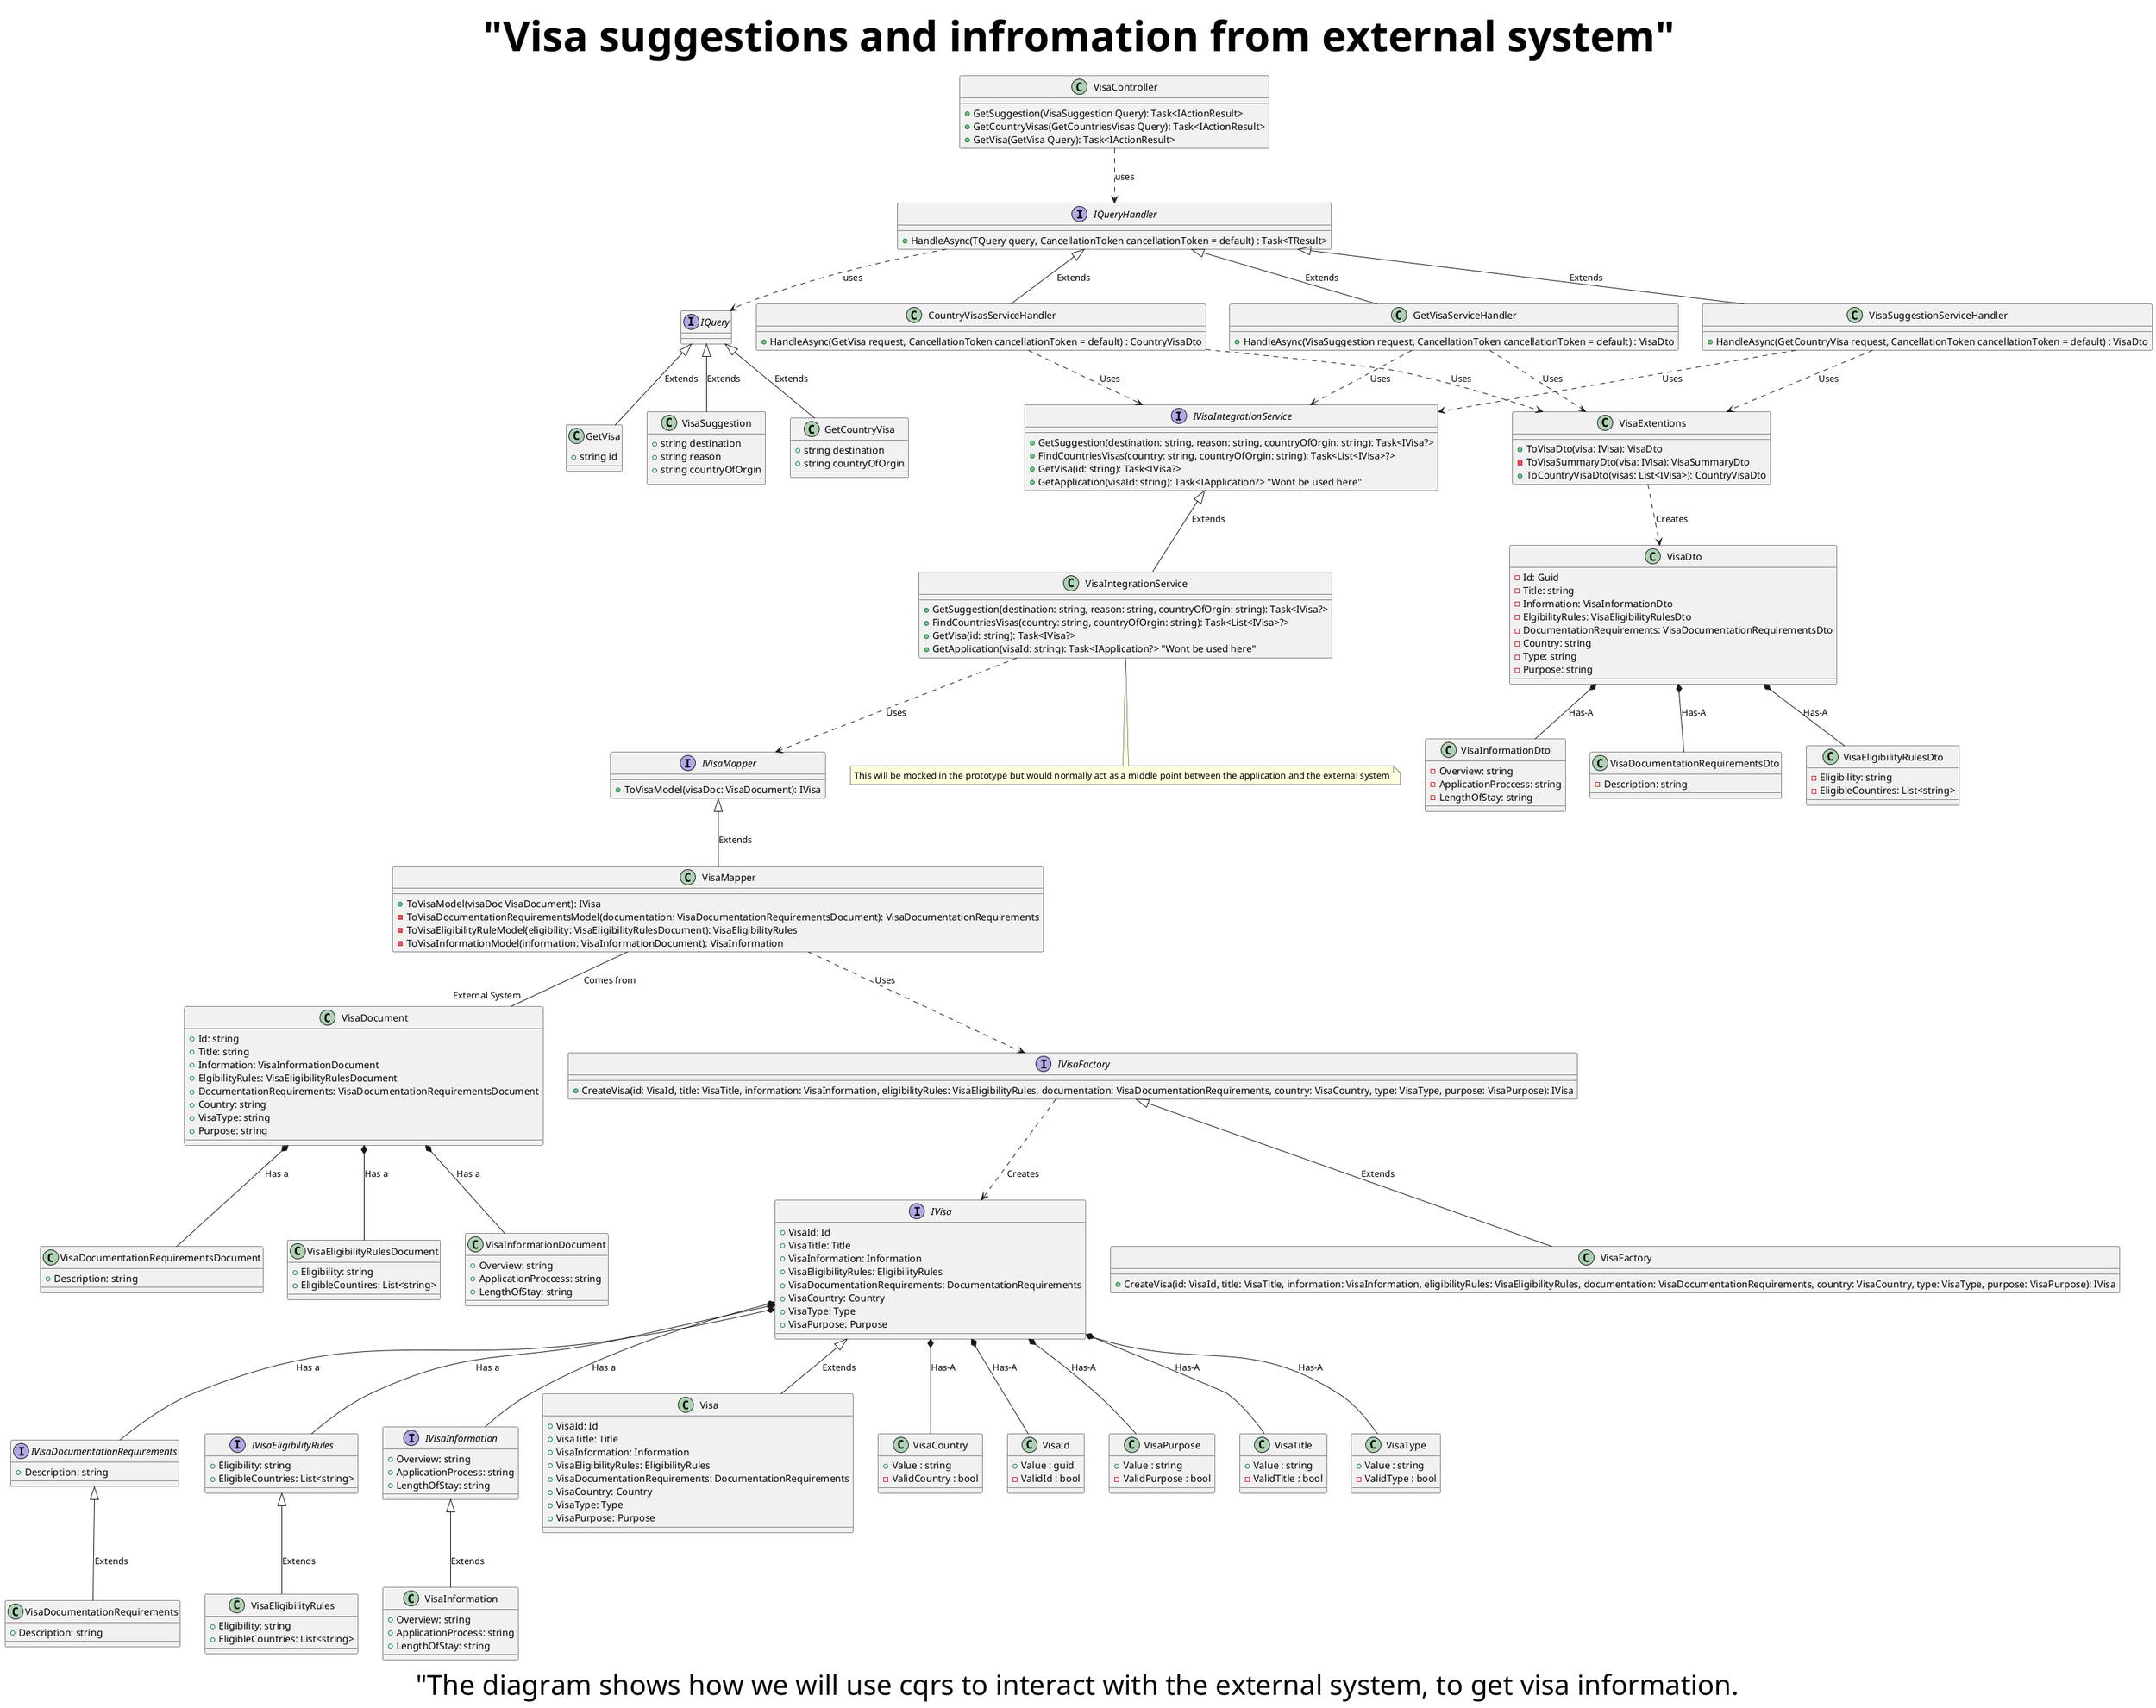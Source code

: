 @startuml

title <size:60> "Visa suggestions and infromation from external system"
caption <size:40> "The diagram shows how we will use cqrs to interact with the external system, to get visa information.
class VisaController {
  + GetSuggestion(VisaSuggestion Query): Task<IActionResult>
  + GetCountryVisas(GetCountriesVisas Query): Task<IActionResult>
  + GetVisa(GetVisa Query): Task<IActionResult>
}


Class GetVisa{
+string id
}

Class VisaSuggestion{
+string destination
+string reason
+string countryOfOrgin
}

Class GetCountryVisa{
+string destination
+string countryOfOrgin
}

Interface IQuery{
}

IQuery<|-- GetVisa: Extends
IQuery<|-- VisaSuggestion: Extends
IQuery<|-- GetCountryVisa: Extends

Interface IQueryHandler{
+HandleAsync(TQuery query, CancellationToken cancellationToken = default) : Task<TResult>
}

Class CountryVisasServiceHandler{
+HandleAsync(GetVisa request, CancellationToken cancellationToken = default) : CountryVisaDto
}

Class GetVisaServiceHandler{
+HandleAsync(VisaSuggestion request, CancellationToken cancellationToken = default) : VisaDto
}

Class VisaSuggestionServiceHandler{
+HandleAsync(GetCountryVisa request, CancellationToken cancellationToken = default) : VisaDto
}

IQueryHandler <|-- CountryVisasServiceHandler: Extends
IQueryHandler <|-- GetVisaServiceHandler: Extends
IQueryHandler <|-- VisaSuggestionServiceHandler: Extends
IQueryHandler ..> IQuery: uses

class VisaDocument {
        +Id: string
        +Title: string
        +Information: VisaInformationDocument
        +ElgibilityRules: VisaEligibilityRulesDocument
        +DocumentationRequirements: VisaDocumentationRequirementsDocument
        +Country: string
        +VisaType: string
        +Purpose: string
    }

 class VisaDocumentationRequirementsDocument {
        +Description: string
    }

class VisaEligibilityRulesDocument {
        +Eligibility: string
        +EligibleCountires: List<string>
    }

 class VisaInformationDocument {
        +Overview: string
        +ApplicationProccess: string
        +LengthOfStay: string
}

VisaDocument *-- VisaDocumentationRequirementsDocument : Has a
VisaDocument *-- VisaEligibilityRulesDocument : Has a
VisaDocument *-- VisaInformationDocument : Has a

interface IVisaMapper {
        +ToVisaModel(visaDoc: VisaDocument): IVisa
    }

class VisaMapper {
        +ToVisaModel(visaDoc VisaDocument): IVisa
        -ToVisaDocumentationRequirementsModel(documentation: VisaDocumentationRequirementsDocument): VisaDocumentationRequirements
        -ToVisaEligibilityRuleModel(eligibility: VisaEligibilityRulesDocument): VisaEligibilityRules
        -ToVisaInformationModel(information: VisaInformationDocument): VisaInformation
    }
IVisaMapper <|-- VisaMapper : Extends

interface IVisaIntegrationService {
    +GetSuggestion(destination: string, reason: string, countryOfOrgin: string): Task<IVisa?>
    +FindCountriesVisas(country: string, countryOfOrgin: string): Task<List<IVisa>?>
    +GetVisa(id: string): Task<IVisa?>
    +GetApplication(visaId: string): Task<IApplication?> "Wont be used here"
}

class VisaIntegrationService {
    +GetSuggestion(destination: string, reason: string, countryOfOrgin: string): Task<IVisa?>
    +FindCountriesVisas(country: string, countryOfOrgin: string): Task<List<IVisa>?>
    +GetVisa(id: string): Task<IVisa?>
    +GetApplication(visaId: string): Task<IApplication?> "Wont be used here"
}

IVisaIntegrationService <|-- VisaIntegrationService : Extends
CountryVisasServiceHandler ..> IVisaIntegrationService : Uses
GetVisaServiceHandler ..> IVisaIntegrationService : Uses
VisaSuggestionServiceHandler ..> IVisaIntegrationService : Uses
VisaMapper -- VisaDocument: Comes from "External System"

interface IVisaFactory {
  +CreateVisa(id: VisaId, title: VisaTitle, information: VisaInformation, eligibilityRules: VisaEligibilityRules, documentation: VisaDocumentationRequirements, country: VisaCountry, type: VisaType, purpose: VisaPurpose): IVisa
}

class VisaFactory {
  +CreateVisa(id: VisaId, title: VisaTitle, information: VisaInformation, eligibilityRules: VisaEligibilityRules, documentation: VisaDocumentationRequirements, country: VisaCountry, type: VisaType, purpose: VisaPurpose): IVisa
}
IVisaFactory <|-- VisaFactory : Extends
VisaMapper ..> IVisaFactory: Uses

interface IVisa {
  + VisaId: Id
  + VisaTitle: Title
  + VisaInformation: Information
  + VisaEligibilityRules: EligibilityRules
  + VisaDocumentationRequirements: DocumentationRequirements
  + VisaCountry: Country
  + VisaType: Type
  + VisaPurpose: Purpose
}

interface IVisaDocumentationRequirements{
    + Description: string
}

  interface IVisaEligibilityRules {
    + Eligibility: string
    + EligibleCountries: List<string>
}

interface IVisaInformation {
    + Overview: string
    + ApplicationProcess: string
    + LengthOfStay: string
}

class Visa {
  + VisaId: Id
  + VisaTitle: Title
  + VisaInformation: Information
  + VisaEligibilityRules: EligibilityRules
  + VisaDocumentationRequirements: DocumentationRequirements
  + VisaCountry: Country
  + VisaType: Type
  + VisaPurpose: Purpose
}

class VisaDocumentationRequirements{
    + Description: string
  }

class VisaEligibilityRules {
    + Eligibility: string
    + EligibleCountries: List<string>
  }

class VisaInformation {
    + Overview: string
    + ApplicationProcess: string
    + LengthOfStay: string
  }

class VisaCountry{
    + Value : string
    -ValidCountry : bool
}

class VisaId{
    + Value : guid
    -ValidId : bool
}

class VisaPurpose{
    + Value : string
    -ValidPurpose : bool
}

class VisaTitle{
    + Value : string
    -ValidTitle : bool
}

class VisaType{
    + Value : string
    -ValidType : bool
}

IVisa <|-- Visa : Extends
IVisaDocumentationRequirements <|-- VisaDocumentationRequirements : Extends
IVisaEligibilityRules <|-- VisaEligibilityRules : Extends
IVisaInformation <|-- VisaInformation : Extends
IVisa *-- IVisaDocumentationRequirements : Has a
IVisa *-- IVisaEligibilityRules : Has a
IVisa *-- IVisaInformation : Has a
'Value Objects
IVisa *-- VisaCountry : Has-A
IVisa *-- VisaId : Has-A
IVisa *-- VisaPurpose : Has-A
IVisa *-- VisaTitle : Has-A
IVisa *-- VisaType : Has-A
IVisaFactory ..> IVisa: Creates

class VisaExtentions {
  + ToVisaDto(visa: IVisa): VisaDto
  - ToVisaSummaryDto(visa: IVisa): VisaSummaryDto
  + ToCountryVisaDto(visas: List<IVisa>): CountryVisaDto
}

class VisaDto {
    - Id: Guid
    - Title: string
    - Information: VisaInformationDto
    - ElgibilityRules: VisaEligibilityRulesDto
    - DocumentationRequirements: VisaDocumentationRequirementsDto
    - Country: string
    - Type: string
    - Purpose: string
}

class VisaEligibilityRulesDto {
    - Eligibility: string
    - EligibleCountires: List<string>
}

class VisaInformationDto {
    - Overview: string
    - ApplicationProccess: string
    - LengthOfStay: string
  }

 class VisaDocumentationRequirementsDto {
    - Description: string
  }

VisaExtentions ..> VisaDto: Creates
VisaDto *-- VisaEligibilityRulesDto : Has-A
VisaDto *-- VisaInformationDto : Has-A
VisaDto *-- VisaDocumentationRequirementsDto : Has-A

CountryVisasServiceHandler ..> VisaExtentions: Uses
GetVisaServiceHandler ..> VisaExtentions: Uses
VisaSuggestionServiceHandler ..> VisaExtentions: Uses
VisaIntegrationService ..> IVisaMapper: Uses
VisaController ..> IQueryHandler: uses

note "This will be mocked in the prototype but would normally act as a middle point between the application and the external system" as N1
VisaIntegrationService -- N1
@enduml